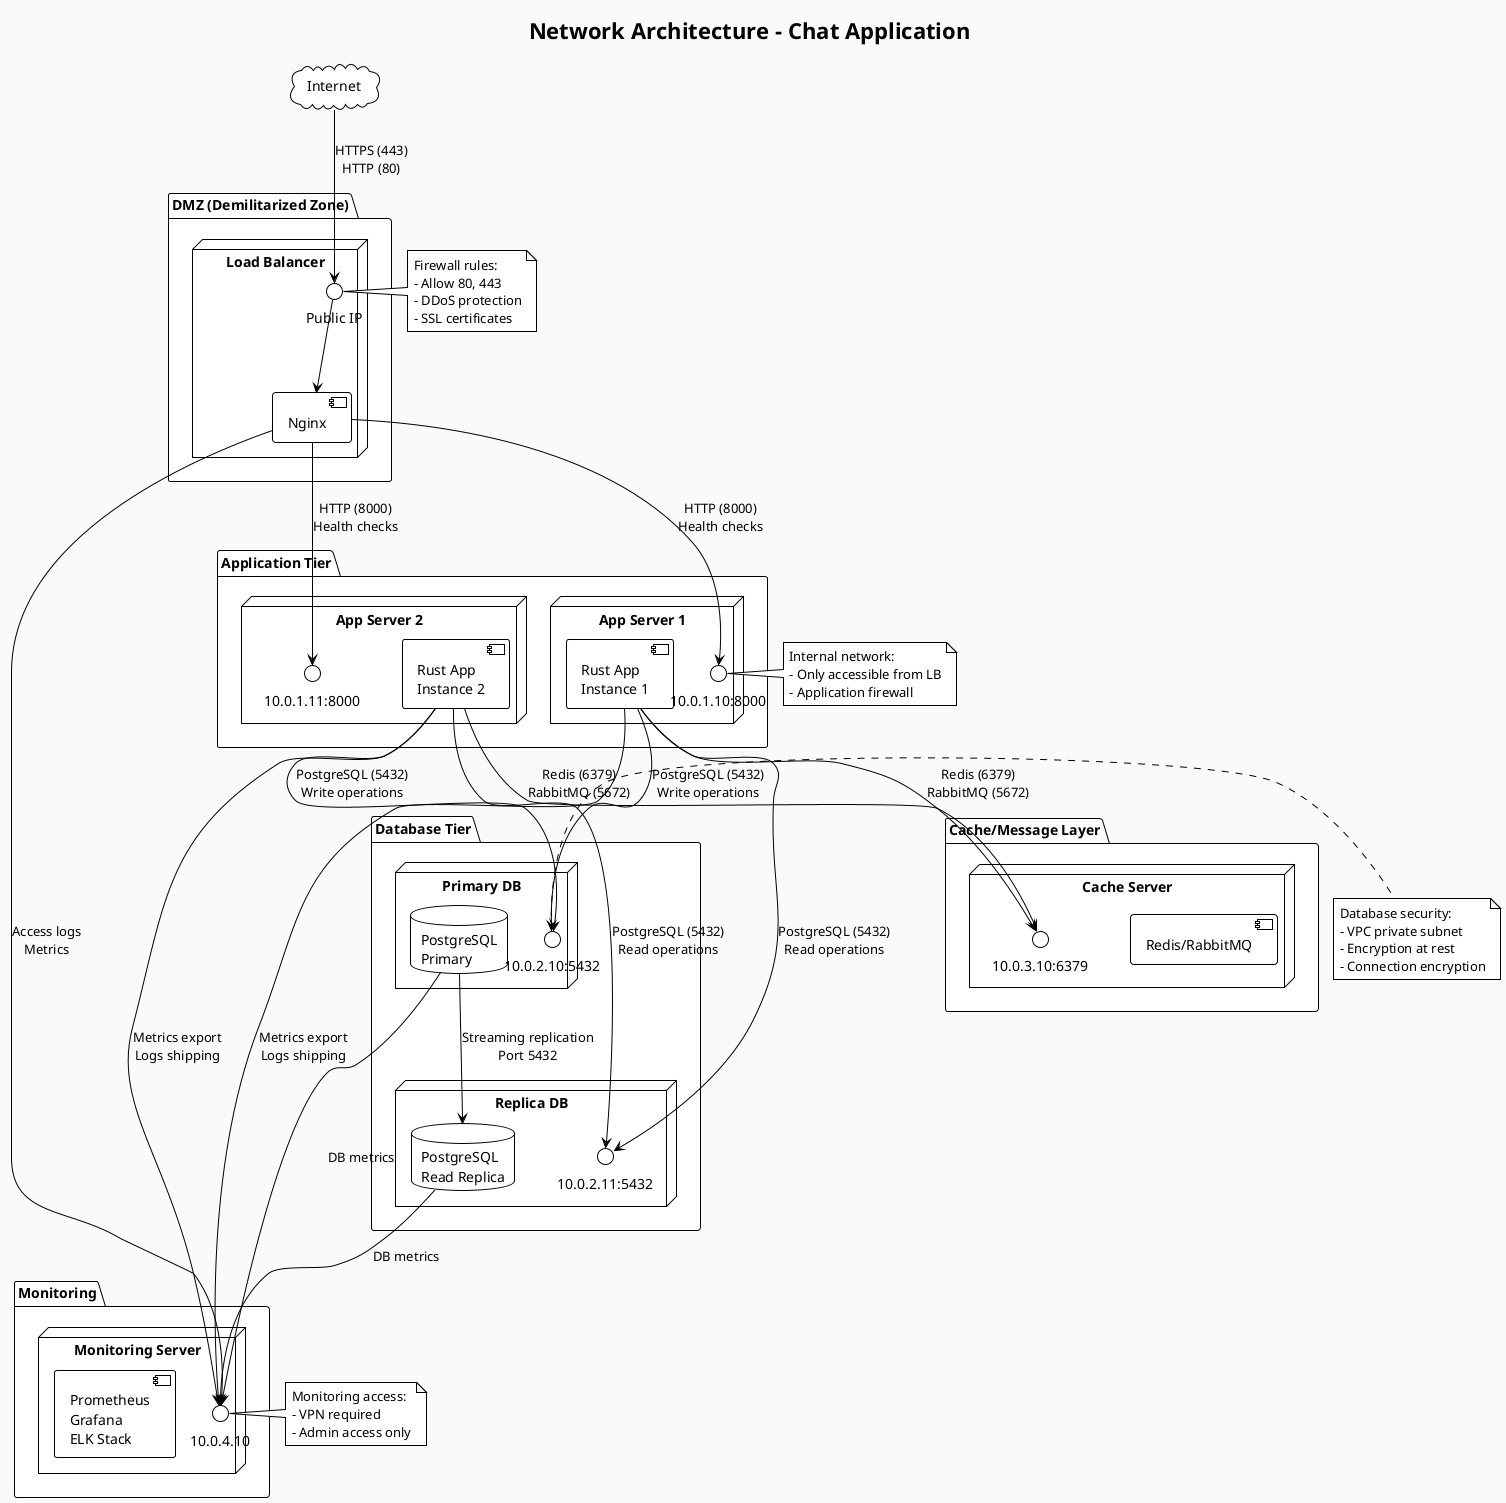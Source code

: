 @startuml network
!theme plain
title Network Architecture - Chat Application

skinparam backgroundColor #FAFAFA

package "DMZ (Demilitarized Zone)" {
    node "Load Balancer" as LoadBalancer {
        component "Nginx" as Nginx
        interface "Public IP" as PublicIP
        
        PublicIP --> Nginx
    }
}

package "Application Tier" {
    node "App Server 1" as AppServer1 {
        component "Rust App\nInstance 1" as RustApp1
        interface "10.0.1.10:8000" as AppIP1
    }
    
    node "App Server 2" as AppServer2 {
        component "Rust App\nInstance 2" as RustApp2
        interface "10.0.1.11:8000" as AppIP2
    }
}

package "Database Tier" {
    node "Primary DB" as PrimaryDB {
        database "PostgreSQL\nPrimary" as PGPrimary
        interface "10.0.2.10:5432" as PGIP1
    }
    
    node "Replica DB" as ReplicaDB {
        database "PostgreSQL\nRead Replica" as PGReplica
        interface "10.0.2.11:5432" as PGIP2
    }
}

package "Cache/Message Layer" {
    node "Cache Server" as CacheServer {
        component "Redis/RabbitMQ" as Cache
        interface "10.0.3.10:6379" as CacheIP
    }
}

package "Monitoring" {
    node "Monitoring Server" as MonitoringServer {
        component "Prometheus\nGrafana\nELK Stack" as MonitoringELK
        interface "10.0.4.10" as MonitoringIP
    }
}

' External connections
cloud "Internet" as Internet
Internet --> PublicIP : HTTPS (443)\nHTTP (80)

' Load balancer to app servers
Nginx --> AppIP1 : HTTP (8000)\nHealth checks
Nginx --> AppIP2 : HTTP (8000)\nHealth checks

' App servers to database
RustApp1 --> PGIP1 : PostgreSQL (5432)\nWrite operations
RustApp1 --> PGIP2 : PostgreSQL (5432)\nRead operations
RustApp2 --> PGIP1 : PostgreSQL (5432)\nWrite operations  
RustApp2 --> PGIP2 : PostgreSQL (5432)\nRead operations

' Database replication
PGPrimary --> PGReplica : Streaming replication\nPort 5432

' Cache connections
RustApp1 --> CacheIP : Redis (6379)\nRabbitMQ (5672)
RustApp2 --> CacheIP : Redis (6379)\nRabbitMQ (5672)

' Monitoring connections
RustApp1 --> MonitoringIP : Metrics export\nLogs shipping
RustApp2 --> MonitoringIP : Metrics export\nLogs shipping
PGPrimary --> MonitoringIP : DB metrics
PGReplica --> MonitoringIP : DB metrics
Nginx --> MonitoringIP : Access logs\nMetrics

' Security annotations
note right of PublicIP : Firewall rules:\n- Allow 80, 443\n- DDoS protection\n- SSL certificates
note right of AppIP1 : Internal network:\n- Only accessible from LB\n- Application firewall
note right of PGIP1 : Database security:\n- VPC private subnet\n- Encryption at rest\n- Connection encryption
note right of MonitoringIP : Monitoring access:\n- VPN required\n- Admin access only

' Network segments - Remove conflicting rectangles
' The nodes are already organized in packages which serve as network segments

@enduml
